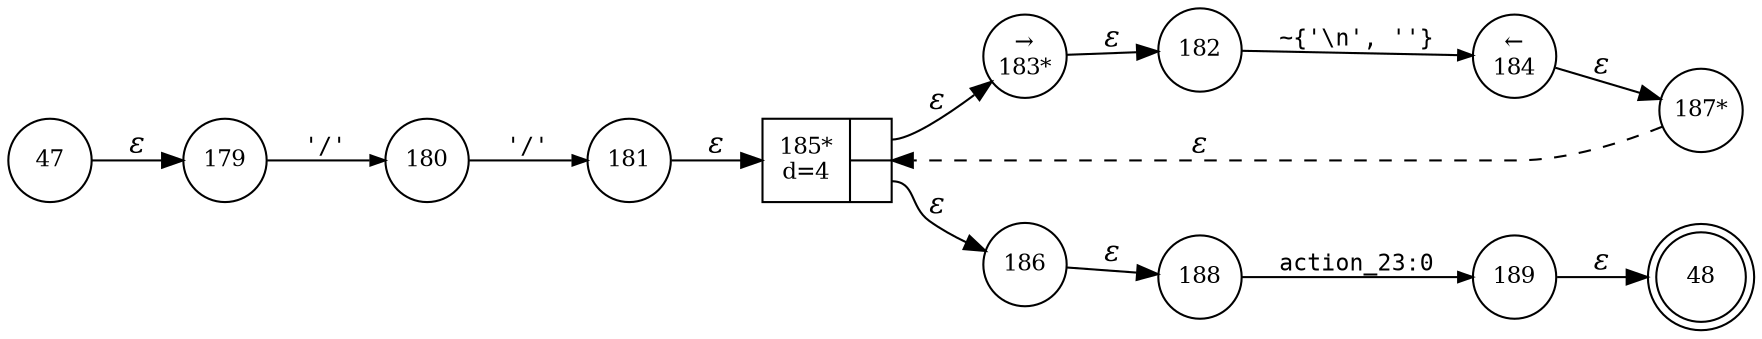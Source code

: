 digraph ATN {
rankdir=LR;
s48[fontsize=11, label="48", shape=doublecircle, fixedsize=true, width=.6];
s47[fontsize=11,label="47", shape=circle, fixedsize=true, width=.55, peripheries=1];
s179[fontsize=11,label="179", shape=circle, fixedsize=true, width=.55, peripheries=1];
s180[fontsize=11,label="180", shape=circle, fixedsize=true, width=.55, peripheries=1];
s181[fontsize=11,label="181", shape=circle, fixedsize=true, width=.55, peripheries=1];
s182[fontsize=11,label="182", shape=circle, fixedsize=true, width=.55, peripheries=1];
s183[fontsize=11,label="&rarr;\n183*", shape=circle, fixedsize=true, width=.55, peripheries=1];
s184[fontsize=11,label="&larr;\n184", shape=circle, fixedsize=true, width=.55, peripheries=1];
s185[fontsize=11,label="{185*\nd=4|{<p0>|<p1>}}", shape=record, fixedsize=false, peripheries=1];
s186[fontsize=11,label="186", shape=circle, fixedsize=true, width=.55, peripheries=1];
s187[fontsize=11,label="187*", shape=circle, fixedsize=true, width=.55, peripheries=1];
s188[fontsize=11,label="188", shape=circle, fixedsize=true, width=.55, peripheries=1];
s189[fontsize=11,label="189", shape=circle, fixedsize=true, width=.55, peripheries=1];
s47 -> s179 [fontname="Times-Italic", label="&epsilon;"];
s179 -> s180 [fontsize=11, fontname="Courier", arrowsize=.7, label = "'/'", arrowhead = normal];
s180 -> s181 [fontsize=11, fontname="Courier", arrowsize=.7, label = "'/'", arrowhead = normal];
s181 -> s185 [fontname="Times-Italic", label="&epsilon;"];
s185:p0 -> s183 [fontname="Times-Italic", label="&epsilon;"];
s185:p1 -> s186 [fontname="Times-Italic", label="&epsilon;"];
s183 -> s182 [fontname="Times-Italic", label="&epsilon;"];
s186 -> s188 [fontname="Times-Italic", label="&epsilon;"];
s182 -> s184 [fontsize=11, fontname="Courier", arrowsize=.7, label = "~{'\\n', ''}", arrowhead = normal];
s188 -> s189 [fontsize=11, fontname="Courier", arrowsize=.7, label = "action_23:0", arrowhead = normal];
s184 -> s187 [fontname="Times-Italic", label="&epsilon;"];
s189 -> s48 [fontname="Times-Italic", label="&epsilon;"];
s187 -> s185 [fontname="Times-Italic", label="&epsilon;", style="dashed"];
}